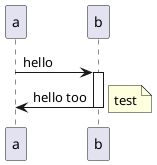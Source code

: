 {
  "sha1": "cz8c4a6zu6dcmvu7rfwed8c257ng4bv",
  "insertion": {
    "when": "2024-06-01T09:03:02.294Z",
    "user": "plantuml@gmail.com"
  }
}
@startuml
'!preprocessorV2

!unquoted procedure Z($code)
%invoke_procedure($code)
!endprocedure

!procedure myXtraCode()
a->b:hello
activate b
b->a:hello too
deactivate b
note right
test
end note
!endprocedure
 
Z(myXtraCode)

@enduml

